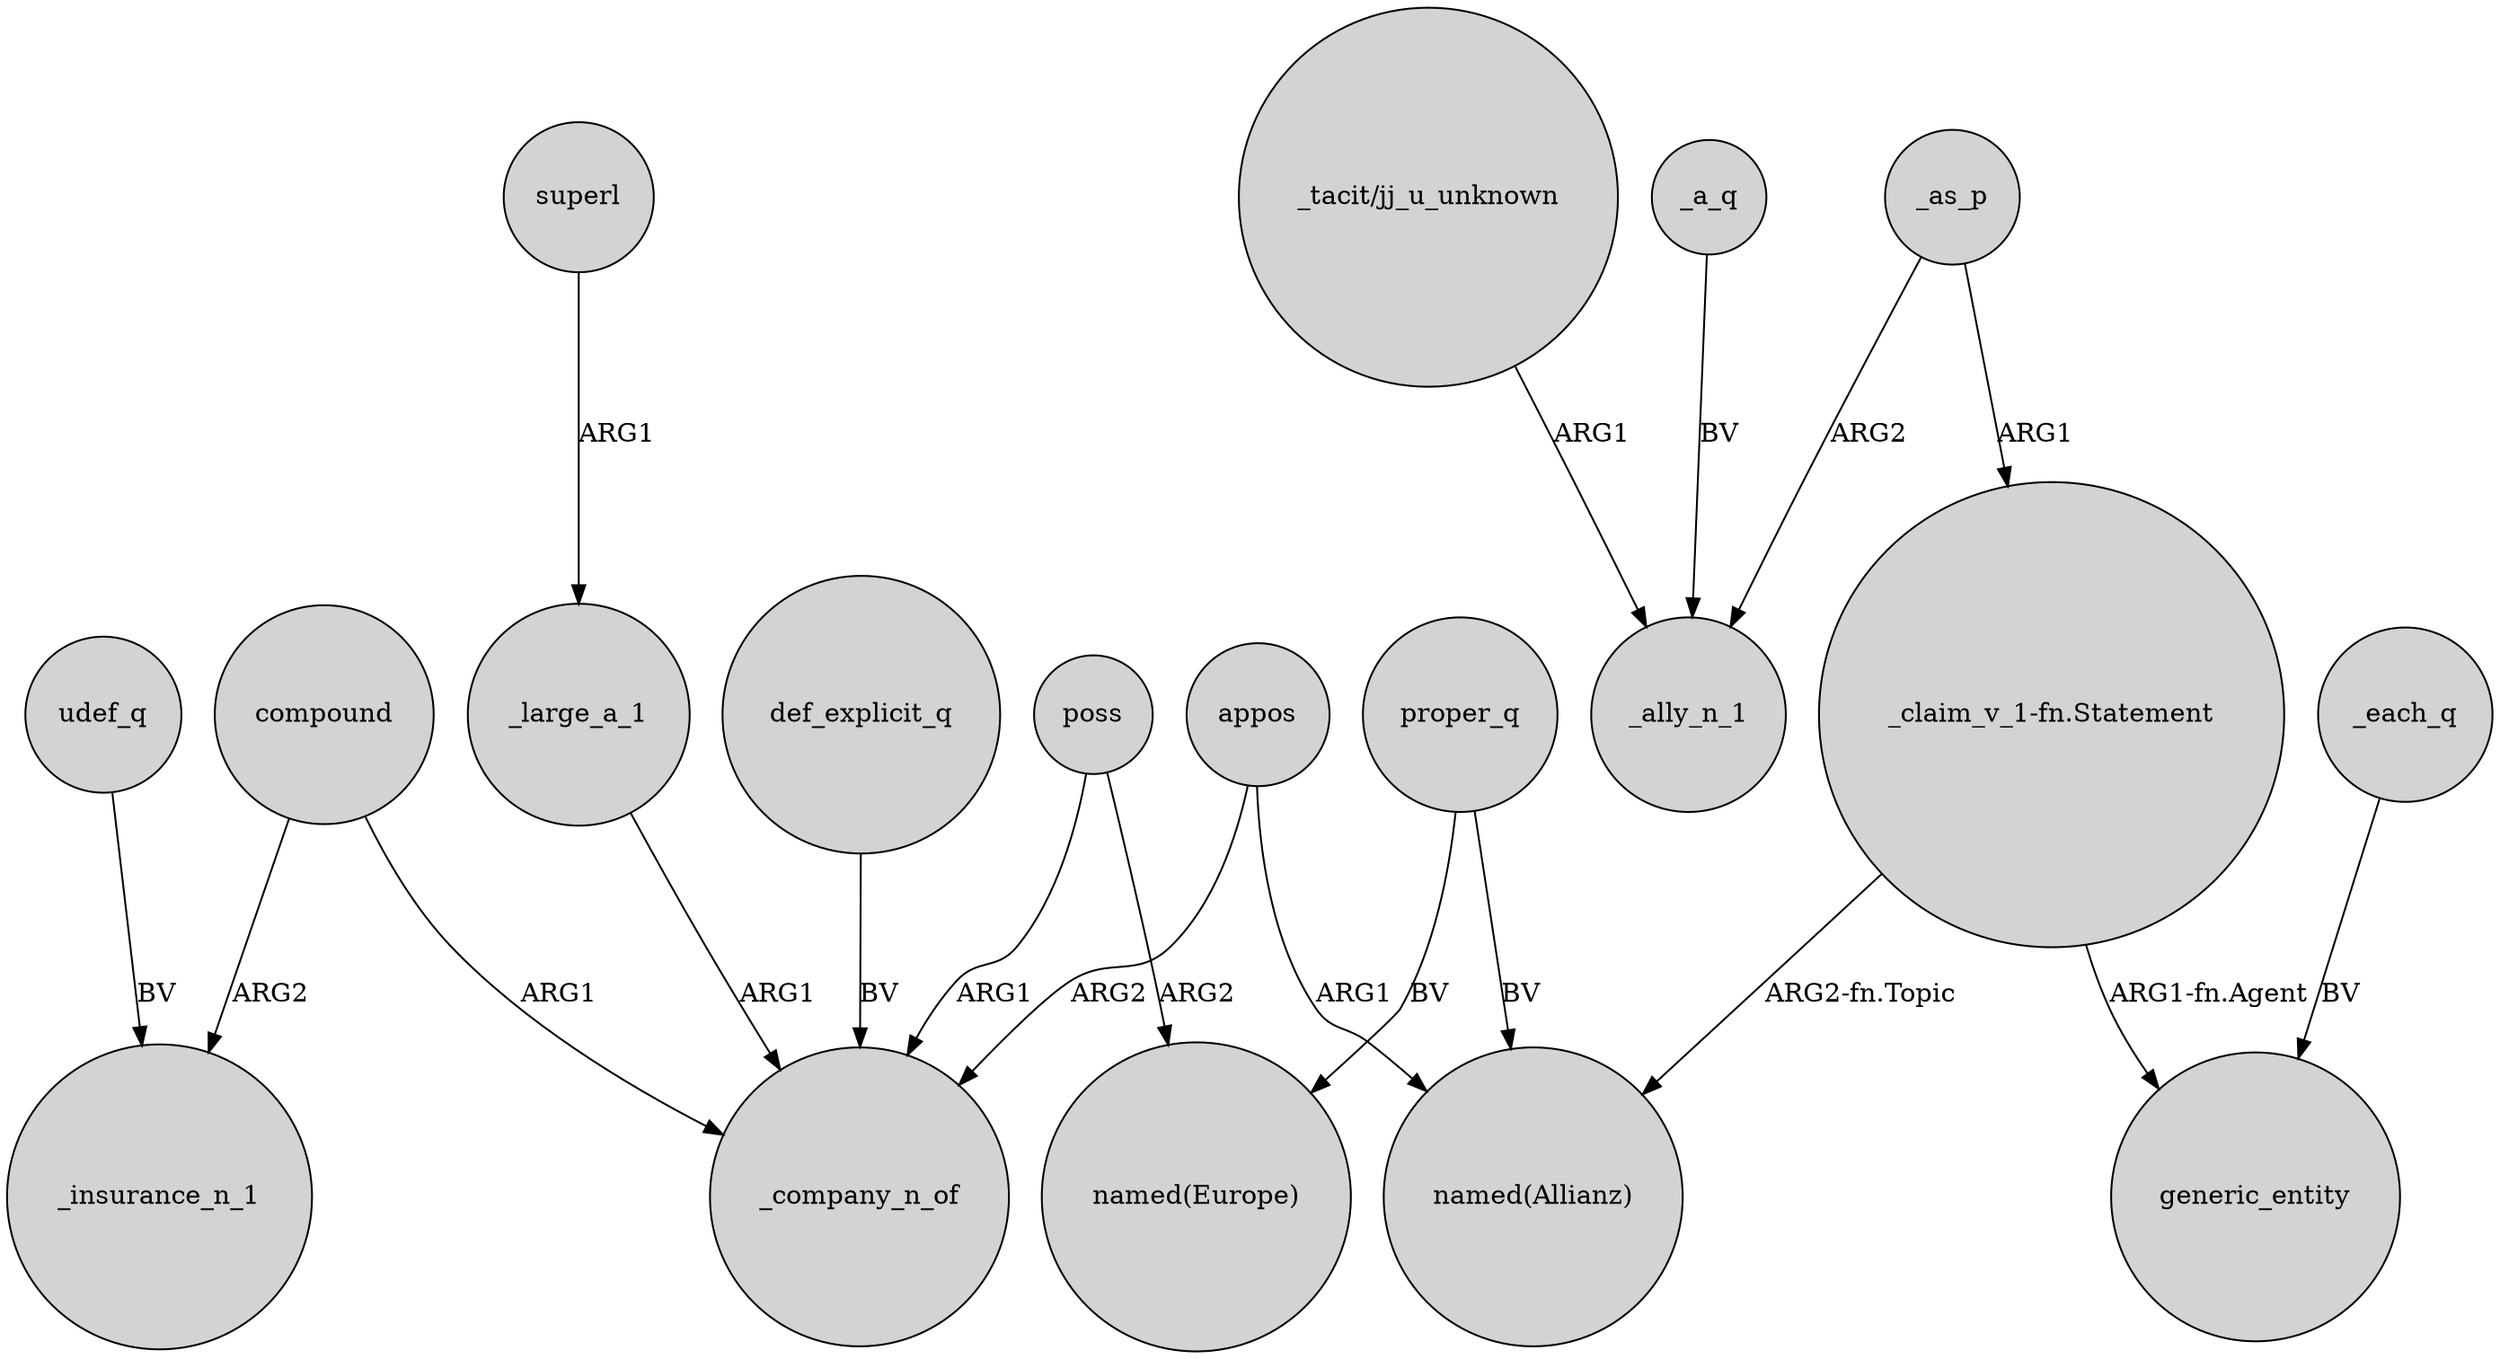 digraph {
	node [shape=circle style=filled]
	superl -> _large_a_1 [label=ARG1]
	"_claim_v_1-fn.Statement" -> "named(Allianz)" [label="ARG2-fn.Topic"]
	compound -> _insurance_n_1 [label=ARG2]
	udef_q -> _insurance_n_1 [label=BV]
	_as_p -> _ally_n_1 [label=ARG2]
	poss -> "named(Europe)" [label=ARG2]
	appos -> "named(Allianz)" [label=ARG1]
	"_tacit/jj_u_unknown" -> _ally_n_1 [label=ARG1]
	def_explicit_q -> _company_n_of [label=BV]
	compound -> _company_n_of [label=ARG1]
	_as_p -> "_claim_v_1-fn.Statement" [label=ARG1]
	_a_q -> _ally_n_1 [label=BV]
	appos -> _company_n_of [label=ARG2]
	proper_q -> "named(Europe)" [label=BV]
	_each_q -> generic_entity [label=BV]
	proper_q -> "named(Allianz)" [label=BV]
	poss -> _company_n_of [label=ARG1]
	"_claim_v_1-fn.Statement" -> generic_entity [label="ARG1-fn.Agent"]
	_large_a_1 -> _company_n_of [label=ARG1]
}
